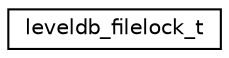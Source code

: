digraph "Graphical Class Hierarchy"
{
  edge [fontname="Helvetica",fontsize="10",labelfontname="Helvetica",labelfontsize="10"];
  node [fontname="Helvetica",fontsize="10",shape=record];
  rankdir="LR";
  Node1 [label="leveldb_filelock_t",height=0.2,width=0.4,color="black", fillcolor="white", style="filled",URL="$structleveldb__filelock__t.html"];
}
